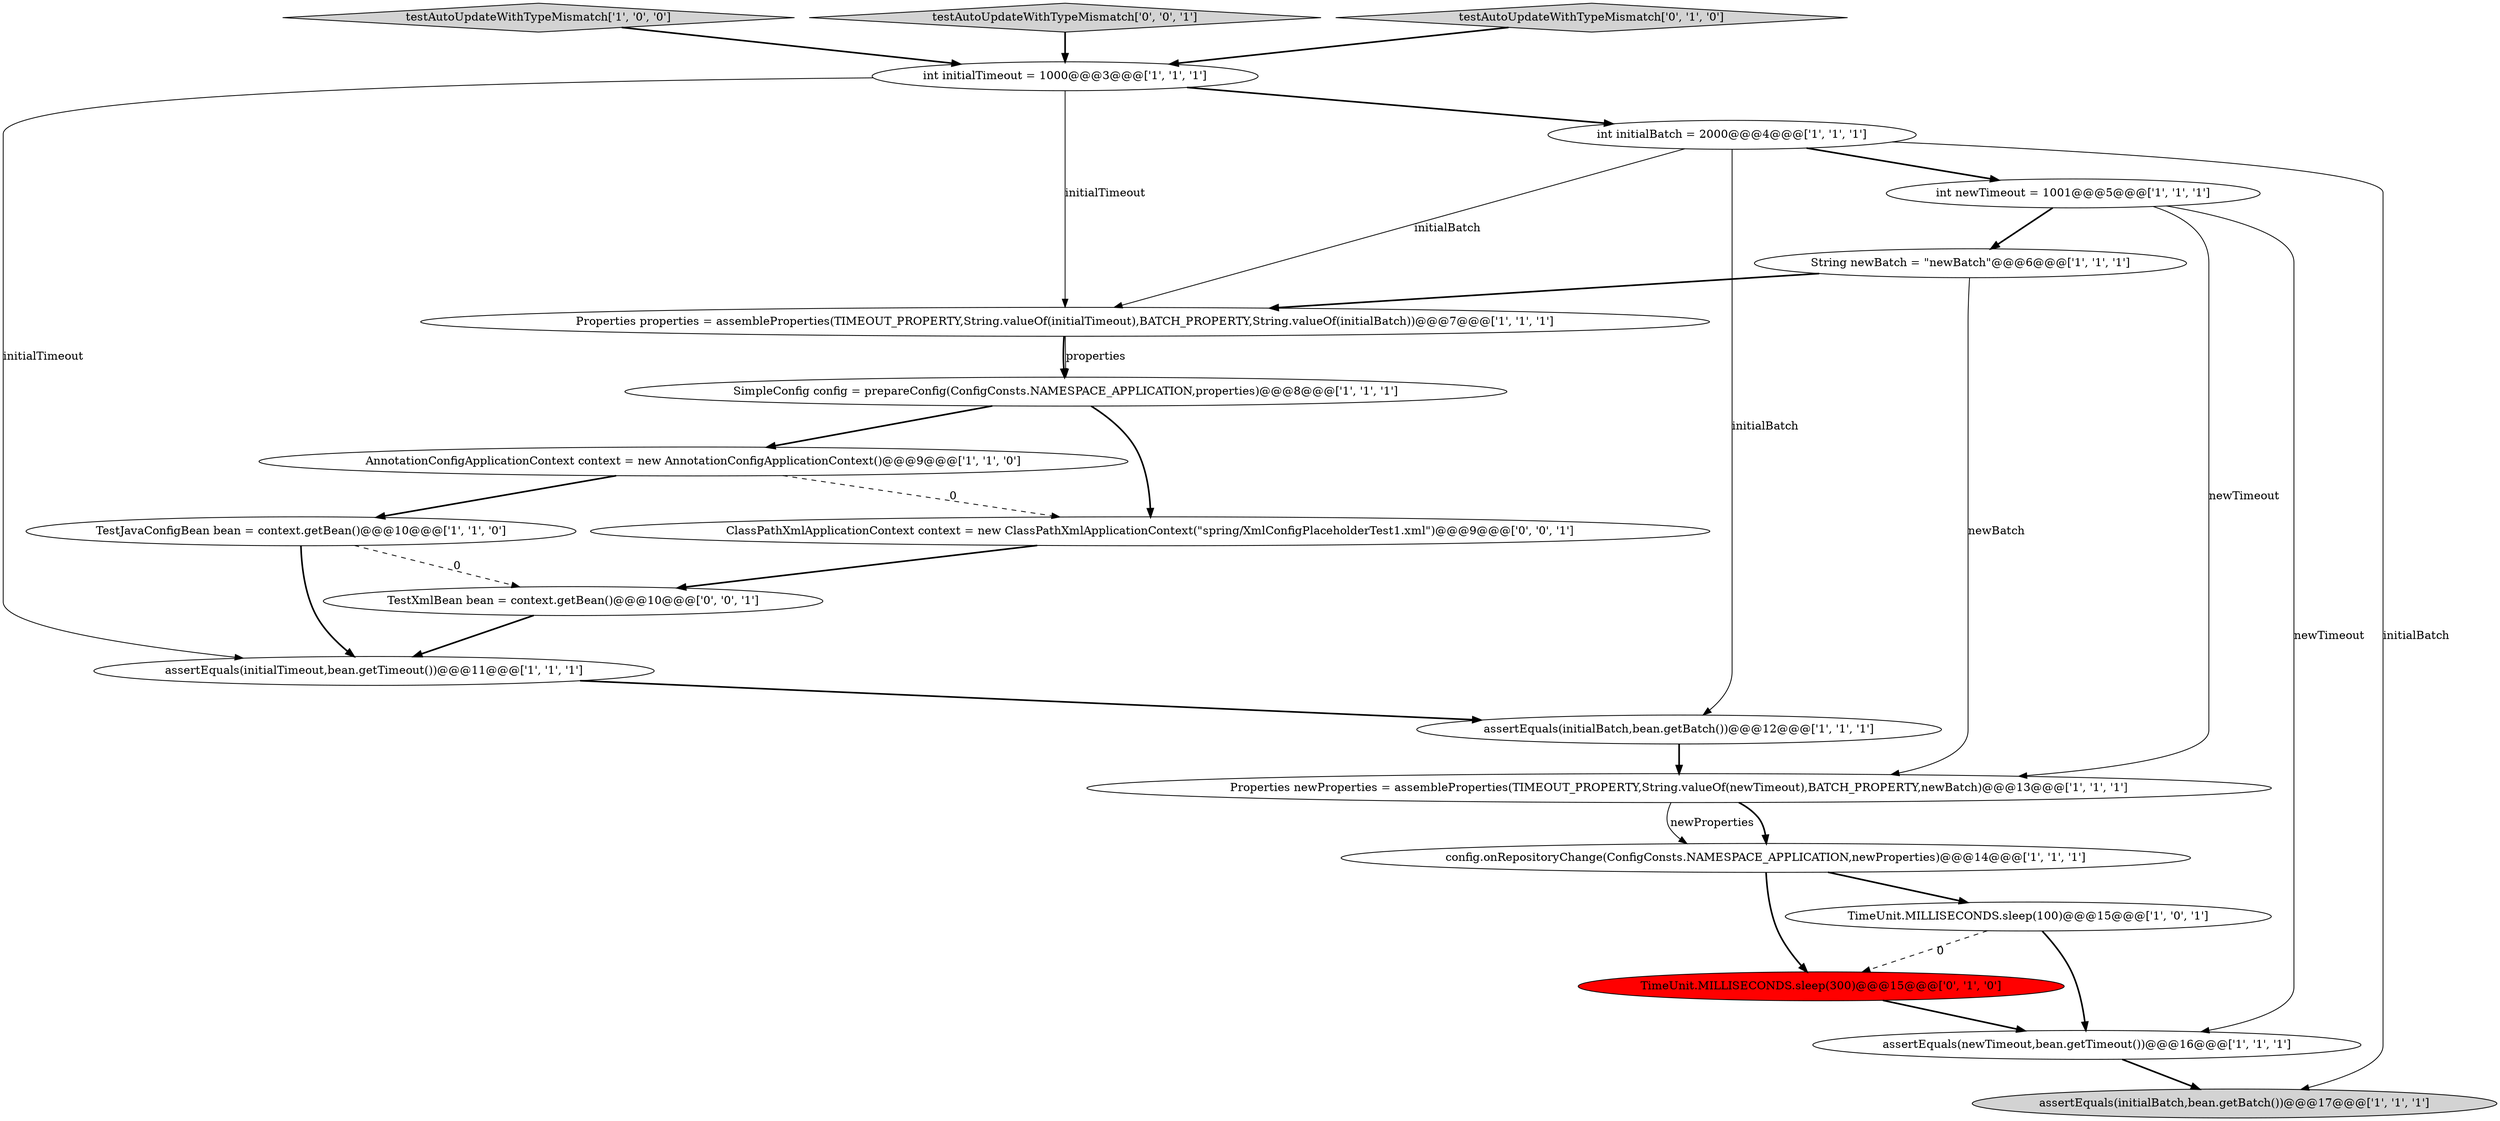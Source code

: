 digraph {
19 [style = filled, label = "ClassPathXmlApplicationContext context = new ClassPathXmlApplicationContext(\"spring/XmlConfigPlaceholderTest1.xml\")@@@9@@@['0', '0', '1']", fillcolor = white, shape = ellipse image = "AAA0AAABBB3BBB"];
5 [style = filled, label = "assertEquals(initialBatch,bean.getBatch())@@@17@@@['1', '1', '1']", fillcolor = lightgray, shape = ellipse image = "AAA0AAABBB1BBB"];
4 [style = filled, label = "int newTimeout = 1001@@@5@@@['1', '1', '1']", fillcolor = white, shape = ellipse image = "AAA0AAABBB1BBB"];
14 [style = filled, label = "AnnotationConfigApplicationContext context = new AnnotationConfigApplicationContext()@@@9@@@['1', '1', '0']", fillcolor = white, shape = ellipse image = "AAA0AAABBB1BBB"];
1 [style = filled, label = "testAutoUpdateWithTypeMismatch['1', '0', '0']", fillcolor = lightgray, shape = diamond image = "AAA0AAABBB1BBB"];
15 [style = filled, label = "assertEquals(newTimeout,bean.getTimeout())@@@16@@@['1', '1', '1']", fillcolor = white, shape = ellipse image = "AAA0AAABBB1BBB"];
20 [style = filled, label = "TestXmlBean bean = context.getBean()@@@10@@@['0', '0', '1']", fillcolor = white, shape = ellipse image = "AAA0AAABBB3BBB"];
6 [style = filled, label = "Properties properties = assembleProperties(TIMEOUT_PROPERTY,String.valueOf(initialTimeout),BATCH_PROPERTY,String.valueOf(initialBatch))@@@7@@@['1', '1', '1']", fillcolor = white, shape = ellipse image = "AAA0AAABBB1BBB"];
9 [style = filled, label = "int initialBatch = 2000@@@4@@@['1', '1', '1']", fillcolor = white, shape = ellipse image = "AAA0AAABBB1BBB"];
7 [style = filled, label = "Properties newProperties = assembleProperties(TIMEOUT_PROPERTY,String.valueOf(newTimeout),BATCH_PROPERTY,newBatch)@@@13@@@['1', '1', '1']", fillcolor = white, shape = ellipse image = "AAA0AAABBB1BBB"];
13 [style = filled, label = "SimpleConfig config = prepareConfig(ConfigConsts.NAMESPACE_APPLICATION,properties)@@@8@@@['1', '1', '1']", fillcolor = white, shape = ellipse image = "AAA0AAABBB1BBB"];
8 [style = filled, label = "config.onRepositoryChange(ConfigConsts.NAMESPACE_APPLICATION,newProperties)@@@14@@@['1', '1', '1']", fillcolor = white, shape = ellipse image = "AAA0AAABBB1BBB"];
17 [style = filled, label = "TimeUnit.MILLISECONDS.sleep(300)@@@15@@@['0', '1', '0']", fillcolor = red, shape = ellipse image = "AAA1AAABBB2BBB"];
3 [style = filled, label = "assertEquals(initialBatch,bean.getBatch())@@@12@@@['1', '1', '1']", fillcolor = white, shape = ellipse image = "AAA0AAABBB1BBB"];
12 [style = filled, label = "int initialTimeout = 1000@@@3@@@['1', '1', '1']", fillcolor = white, shape = ellipse image = "AAA0AAABBB1BBB"];
0 [style = filled, label = "TimeUnit.MILLISECONDS.sleep(100)@@@15@@@['1', '0', '1']", fillcolor = white, shape = ellipse image = "AAA0AAABBB1BBB"];
18 [style = filled, label = "testAutoUpdateWithTypeMismatch['0', '0', '1']", fillcolor = lightgray, shape = diamond image = "AAA0AAABBB3BBB"];
2 [style = filled, label = "String newBatch = \"newBatch\"@@@6@@@['1', '1', '1']", fillcolor = white, shape = ellipse image = "AAA0AAABBB1BBB"];
10 [style = filled, label = "TestJavaConfigBean bean = context.getBean()@@@10@@@['1', '1', '0']", fillcolor = white, shape = ellipse image = "AAA0AAABBB1BBB"];
11 [style = filled, label = "assertEquals(initialTimeout,bean.getTimeout())@@@11@@@['1', '1', '1']", fillcolor = white, shape = ellipse image = "AAA0AAABBB1BBB"];
16 [style = filled, label = "testAutoUpdateWithTypeMismatch['0', '1', '0']", fillcolor = lightgray, shape = diamond image = "AAA0AAABBB2BBB"];
12->11 [style = solid, label="initialTimeout"];
2->6 [style = bold, label=""];
19->20 [style = bold, label=""];
9->4 [style = bold, label=""];
18->12 [style = bold, label=""];
14->10 [style = bold, label=""];
9->6 [style = solid, label="initialBatch"];
9->5 [style = solid, label="initialBatch"];
4->2 [style = bold, label=""];
12->9 [style = bold, label=""];
7->8 [style = bold, label=""];
7->8 [style = solid, label="newProperties"];
0->17 [style = dashed, label="0"];
0->15 [style = bold, label=""];
15->5 [style = bold, label=""];
6->13 [style = solid, label="properties"];
8->0 [style = bold, label=""];
8->17 [style = bold, label=""];
13->19 [style = bold, label=""];
9->3 [style = solid, label="initialBatch"];
12->6 [style = solid, label="initialTimeout"];
3->7 [style = bold, label=""];
11->3 [style = bold, label=""];
6->13 [style = bold, label=""];
17->15 [style = bold, label=""];
1->12 [style = bold, label=""];
2->7 [style = solid, label="newBatch"];
4->7 [style = solid, label="newTimeout"];
10->20 [style = dashed, label="0"];
14->19 [style = dashed, label="0"];
4->15 [style = solid, label="newTimeout"];
13->14 [style = bold, label=""];
16->12 [style = bold, label=""];
20->11 [style = bold, label=""];
10->11 [style = bold, label=""];
}
